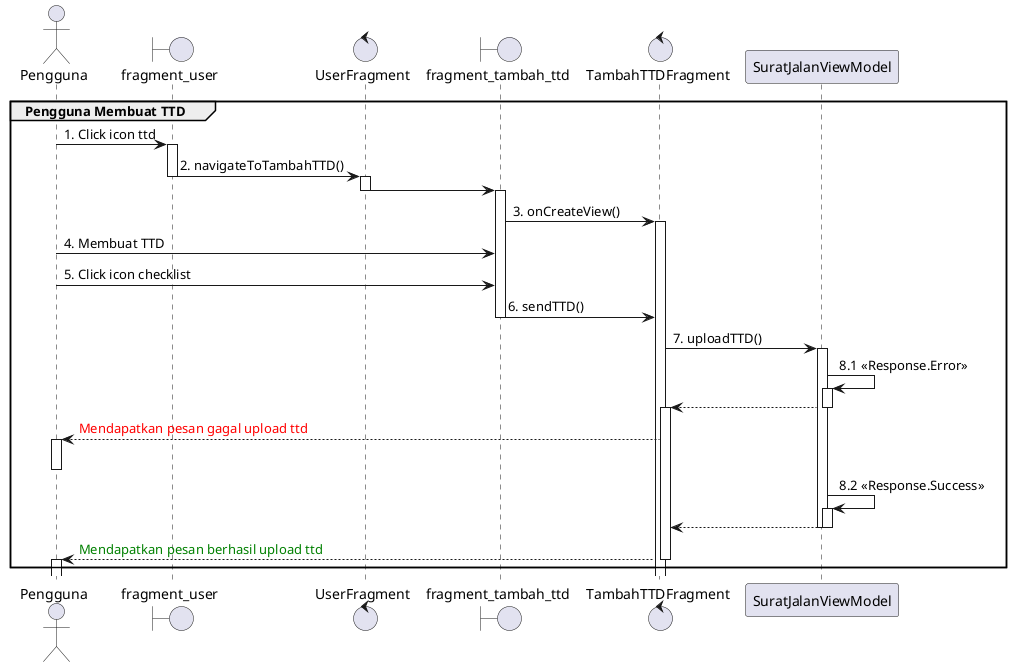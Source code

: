 @startuml
'https://plantuml.com/sequence-diagram

group Pengguna Membuat TTD
    actor       Pengguna
    boundary fragment_user
    control UserFragment
    boundary fragment_tambah_ttd
    control TambahTTDFragment

    Pengguna -> fragment_user : 1. Click icon ttd
    activate fragment_user
    fragment_user -> UserFragment : 2. navigateToTambahTTD()
    deactivate fragment_user

    activate UserFragment
    UserFragment -> fragment_tambah_ttd
    deactivate UserFragment
    activate fragment_tambah_ttd
    fragment_tambah_ttd -> TambahTTDFragment : 3. onCreateView()
    activate TambahTTDFragment

    Pengguna -> fragment_tambah_ttd  : 4. Membuat TTD
    Pengguna -> fragment_tambah_ttd  : 5. Click icon checklist
    fragment_tambah_ttd -> TambahTTDFragment : 6. sendTTD()
    deactivate fragment_tambah_ttd

    TambahTTDFragment -> SuratJalanViewModel : 7. uploadTTD()
    activate SuratJalanViewModel
    SuratJalanViewModel -> SuratJalanViewModel : 8.1 <<Response.Error>>
    activate SuratJalanViewModel
    TambahTTDFragment <-- SuratJalanViewModel
    deactivate SuratJalanViewModel
    activate TambahTTDFragment
    Pengguna <-- TambahTTDFragment : <font color=red>Mendapatkan pesan gagal upload ttd
    activate Pengguna
    deactivate Pengguna
    SuratJalanViewModel -> SuratJalanViewModel : 8.2 <<Response.Success>>
    activate SuratJalanViewModel
    TambahTTDFragment <-- SuratJalanViewModel
    deactivate SuratJalanViewModel
    deactivate SuratJalanViewModel
    Pengguna <-- TambahTTDFragment :  <font color=green>Mendapatkan pesan berhasil upload ttd
    deactivate TambahTTDFragment
    activate Pengguna
    deactivate Pengguna
end
@enduml
